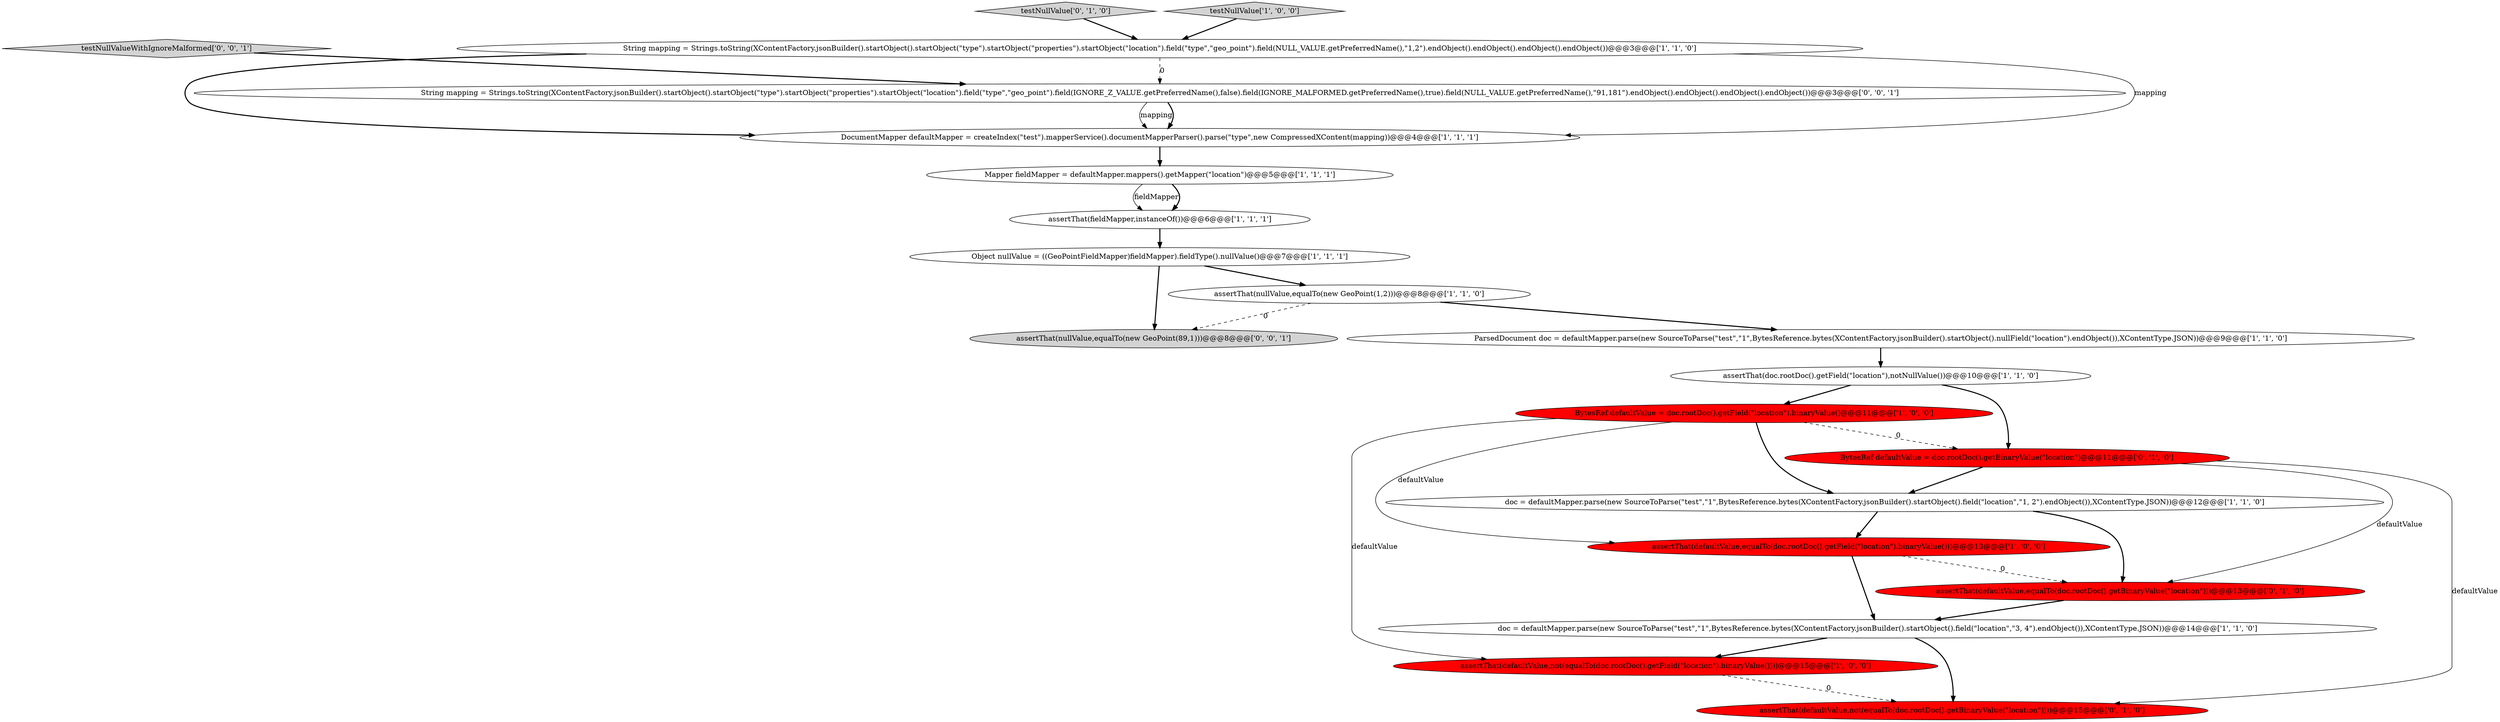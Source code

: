 digraph {
4 [style = filled, label = "doc = defaultMapper.parse(new SourceToParse(\"test\",\"1\",BytesReference.bytes(XContentFactory.jsonBuilder().startObject().field(\"location\",\"3, 4\").endObject()),XContentType.JSON))@@@14@@@['1', '1', '0']", fillcolor = white, shape = ellipse image = "AAA0AAABBB1BBB"];
12 [style = filled, label = "ParsedDocument doc = defaultMapper.parse(new SourceToParse(\"test\",\"1\",BytesReference.bytes(XContentFactory.jsonBuilder().startObject().nullField(\"location\").endObject()),XContentType.JSON))@@@9@@@['1', '1', '0']", fillcolor = white, shape = ellipse image = "AAA0AAABBB1BBB"];
14 [style = filled, label = "BytesRef defaultValue = doc.rootDoc().getBinaryValue(\"location\")@@@11@@@['0', '1', '0']", fillcolor = red, shape = ellipse image = "AAA1AAABBB2BBB"];
16 [style = filled, label = "assertThat(defaultValue,equalTo(doc.rootDoc().getBinaryValue(\"location\")))@@@13@@@['0', '1', '0']", fillcolor = red, shape = ellipse image = "AAA1AAABBB2BBB"];
7 [style = filled, label = "DocumentMapper defaultMapper = createIndex(\"test\").mapperService().documentMapperParser().parse(\"type\",new CompressedXContent(mapping))@@@4@@@['1', '1', '1']", fillcolor = white, shape = ellipse image = "AAA0AAABBB1BBB"];
9 [style = filled, label = "assertThat(defaultValue,not(equalTo(doc.rootDoc().getField(\"location\").binaryValue())))@@@15@@@['1', '0', '0']", fillcolor = red, shape = ellipse image = "AAA1AAABBB1BBB"];
13 [style = filled, label = "Mapper fieldMapper = defaultMapper.mappers().getMapper(\"location\")@@@5@@@['1', '1', '1']", fillcolor = white, shape = ellipse image = "AAA0AAABBB1BBB"];
15 [style = filled, label = "assertThat(defaultValue,not(equalTo(doc.rootDoc().getBinaryValue(\"location\"))))@@@15@@@['0', '1', '0']", fillcolor = red, shape = ellipse image = "AAA1AAABBB2BBB"];
20 [style = filled, label = "testNullValueWithIgnoreMalformed['0', '0', '1']", fillcolor = lightgray, shape = diamond image = "AAA0AAABBB3BBB"];
2 [style = filled, label = "doc = defaultMapper.parse(new SourceToParse(\"test\",\"1\",BytesReference.bytes(XContentFactory.jsonBuilder().startObject().field(\"location\",\"1, 2\").endObject()),XContentType.JSON))@@@12@@@['1', '1', '0']", fillcolor = white, shape = ellipse image = "AAA0AAABBB1BBB"];
1 [style = filled, label = "String mapping = Strings.toString(XContentFactory.jsonBuilder().startObject().startObject(\"type\").startObject(\"properties\").startObject(\"location\").field(\"type\",\"geo_point\").field(NULL_VALUE.getPreferredName(),\"1,2\").endObject().endObject().endObject().endObject())@@@3@@@['1', '1', '0']", fillcolor = white, shape = ellipse image = "AAA0AAABBB1BBB"];
0 [style = filled, label = "assertThat(doc.rootDoc().getField(\"location\"),notNullValue())@@@10@@@['1', '1', '0']", fillcolor = white, shape = ellipse image = "AAA0AAABBB1BBB"];
18 [style = filled, label = "assertThat(nullValue,equalTo(new GeoPoint(89,1)))@@@8@@@['0', '0', '1']", fillcolor = lightgray, shape = ellipse image = "AAA0AAABBB3BBB"];
17 [style = filled, label = "testNullValue['0', '1', '0']", fillcolor = lightgray, shape = diamond image = "AAA0AAABBB2BBB"];
5 [style = filled, label = "testNullValue['1', '0', '0']", fillcolor = lightgray, shape = diamond image = "AAA0AAABBB1BBB"];
8 [style = filled, label = "Object nullValue = ((GeoPointFieldMapper)fieldMapper).fieldType().nullValue()@@@7@@@['1', '1', '1']", fillcolor = white, shape = ellipse image = "AAA0AAABBB1BBB"];
19 [style = filled, label = "String mapping = Strings.toString(XContentFactory.jsonBuilder().startObject().startObject(\"type\").startObject(\"properties\").startObject(\"location\").field(\"type\",\"geo_point\").field(IGNORE_Z_VALUE.getPreferredName(),false).field(IGNORE_MALFORMED.getPreferredName(),true).field(NULL_VALUE.getPreferredName(),\"91,181\").endObject().endObject().endObject().endObject())@@@3@@@['0', '0', '1']", fillcolor = white, shape = ellipse image = "AAA0AAABBB3BBB"];
10 [style = filled, label = "assertThat(nullValue,equalTo(new GeoPoint(1,2)))@@@8@@@['1', '1', '0']", fillcolor = white, shape = ellipse image = "AAA0AAABBB1BBB"];
6 [style = filled, label = "assertThat(fieldMapper,instanceOf())@@@6@@@['1', '1', '1']", fillcolor = white, shape = ellipse image = "AAA0AAABBB1BBB"];
11 [style = filled, label = "assertThat(defaultValue,equalTo(doc.rootDoc().getField(\"location\").binaryValue()))@@@13@@@['1', '0', '0']", fillcolor = red, shape = ellipse image = "AAA1AAABBB1BBB"];
3 [style = filled, label = "BytesRef defaultValue = doc.rootDoc().getField(\"location\").binaryValue()@@@11@@@['1', '0', '0']", fillcolor = red, shape = ellipse image = "AAA1AAABBB1BBB"];
14->16 [style = solid, label="defaultValue"];
7->13 [style = bold, label=""];
0->3 [style = bold, label=""];
4->9 [style = bold, label=""];
8->10 [style = bold, label=""];
19->7 [style = solid, label="mapping"];
17->1 [style = bold, label=""];
11->16 [style = dashed, label="0"];
8->18 [style = bold, label=""];
11->4 [style = bold, label=""];
4->15 [style = bold, label=""];
1->19 [style = dashed, label="0"];
12->0 [style = bold, label=""];
1->7 [style = bold, label=""];
13->6 [style = solid, label="fieldMapper"];
5->1 [style = bold, label=""];
0->14 [style = bold, label=""];
3->2 [style = bold, label=""];
10->12 [style = bold, label=""];
3->9 [style = solid, label="defaultValue"];
6->8 [style = bold, label=""];
3->11 [style = solid, label="defaultValue"];
14->15 [style = solid, label="defaultValue"];
14->2 [style = bold, label=""];
13->6 [style = bold, label=""];
16->4 [style = bold, label=""];
3->14 [style = dashed, label="0"];
20->19 [style = bold, label=""];
1->7 [style = solid, label="mapping"];
19->7 [style = bold, label=""];
2->11 [style = bold, label=""];
10->18 [style = dashed, label="0"];
9->15 [style = dashed, label="0"];
2->16 [style = bold, label=""];
}
